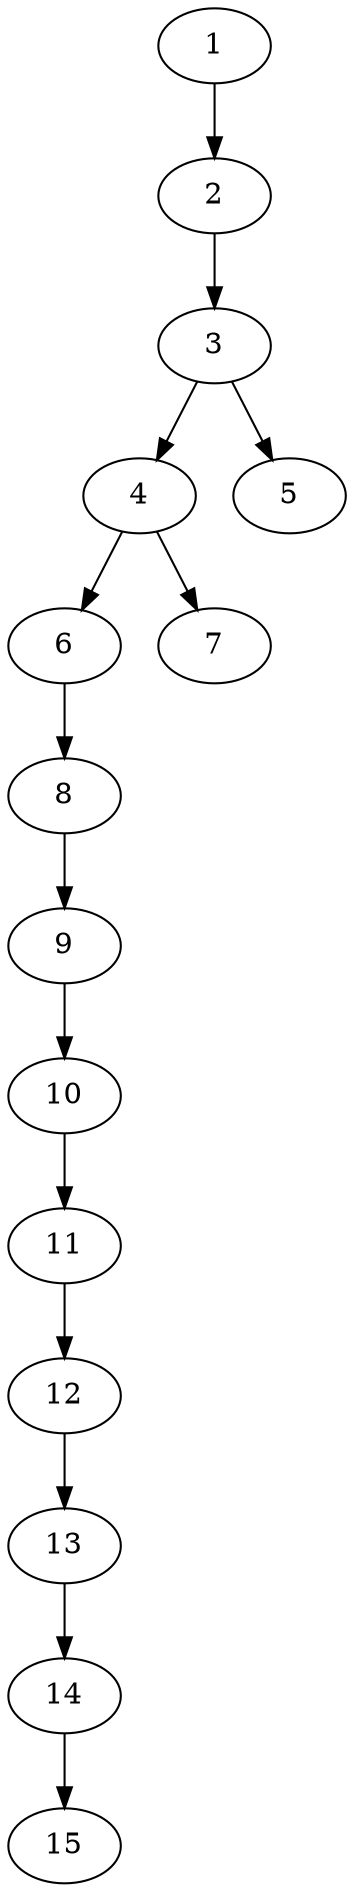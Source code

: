 // DAG automatically generated by daggen at Thu Oct  3 13:59:26 2019
// ./daggen --dot -n 15 --ccr 0.5 --fat 0.3 --regular 0.7 --density 0.5 --mindata 5242880 --maxdata 52428800 
digraph G {
  1 [size="81633280", alpha="0.10", expect_size="40816640"] 
  1 -> 2 [size ="40816640"]
  2 [size="87545856", alpha="0.12", expect_size="43772928"] 
  2 -> 3 [size ="43772928"]
  3 [size="52363264", alpha="0.10", expect_size="26181632"] 
  3 -> 4 [size ="26181632"]
  3 -> 5 [size ="26181632"]
  4 [size="92137472", alpha="0.04", expect_size="46068736"] 
  4 -> 6 [size ="46068736"]
  4 -> 7 [size ="46068736"]
  5 [size="53608448", alpha="0.07", expect_size="26804224"] 
  6 [size="32217088", alpha="0.15", expect_size="16108544"] 
  6 -> 8 [size ="16108544"]
  7 [size="71380992", alpha="0.16", expect_size="35690496"] 
  8 [size="49049600", alpha="0.19", expect_size="24524800"] 
  8 -> 9 [size ="24524800"]
  9 [size="72349696", alpha="0.04", expect_size="36174848"] 
  9 -> 10 [size ="36174848"]
  10 [size="85807104", alpha="0.06", expect_size="42903552"] 
  10 -> 11 [size ="42903552"]
  11 [size="101900288", alpha="0.15", expect_size="50950144"] 
  11 -> 12 [size ="50950144"]
  12 [size="56514560", alpha="0.19", expect_size="28257280"] 
  12 -> 13 [size ="28257280"]
  13 [size="19503104", alpha="0.01", expect_size="9751552"] 
  13 -> 14 [size ="9751552"]
  14 [size="64524288", alpha="0.02", expect_size="32262144"] 
  14 -> 15 [size ="32262144"]
  15 [size="82540544", alpha="0.03", expect_size="41270272"] 
}
